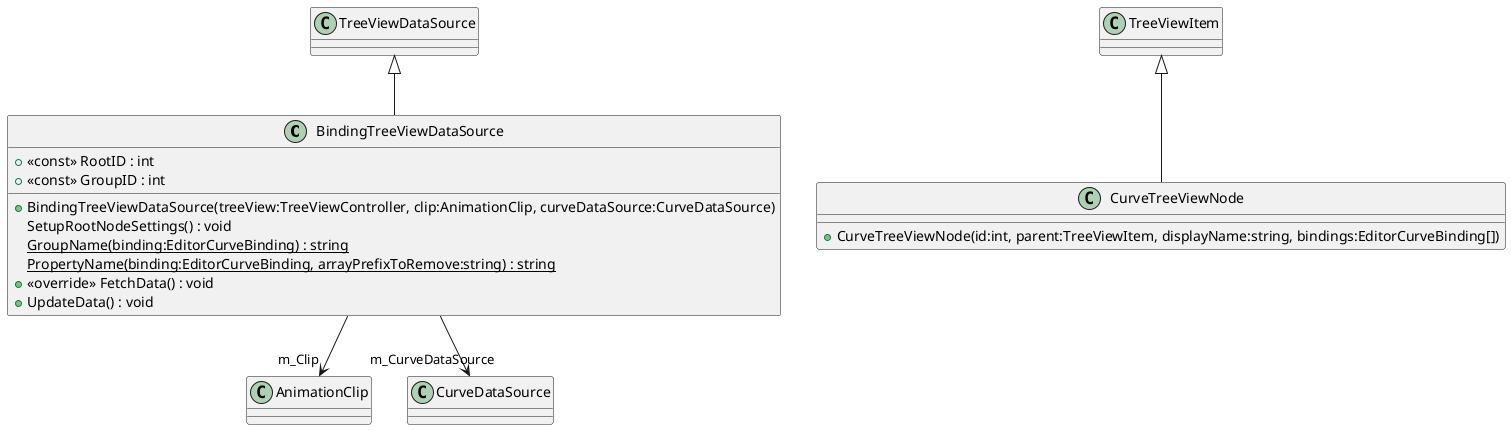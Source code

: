 @startuml
class BindingTreeViewDataSource {
    + <<const>> RootID : int
    + <<const>> GroupID : int
    + BindingTreeViewDataSource(treeView:TreeViewController, clip:AnimationClip, curveDataSource:CurveDataSource)
    SetupRootNodeSettings() : void
    {static} GroupName(binding:EditorCurveBinding) : string
    {static} PropertyName(binding:EditorCurveBinding, arrayPrefixToRemove:string) : string
    + <<override>> FetchData() : void
    + UpdateData() : void
}
class CurveTreeViewNode {
    + CurveTreeViewNode(id:int, parent:TreeViewItem, displayName:string, bindings:EditorCurveBinding[])
}
TreeViewDataSource <|-- BindingTreeViewDataSource
BindingTreeViewDataSource --> "m_Clip" AnimationClip
BindingTreeViewDataSource --> "m_CurveDataSource" CurveDataSource
TreeViewItem <|-- CurveTreeViewNode
@enduml
